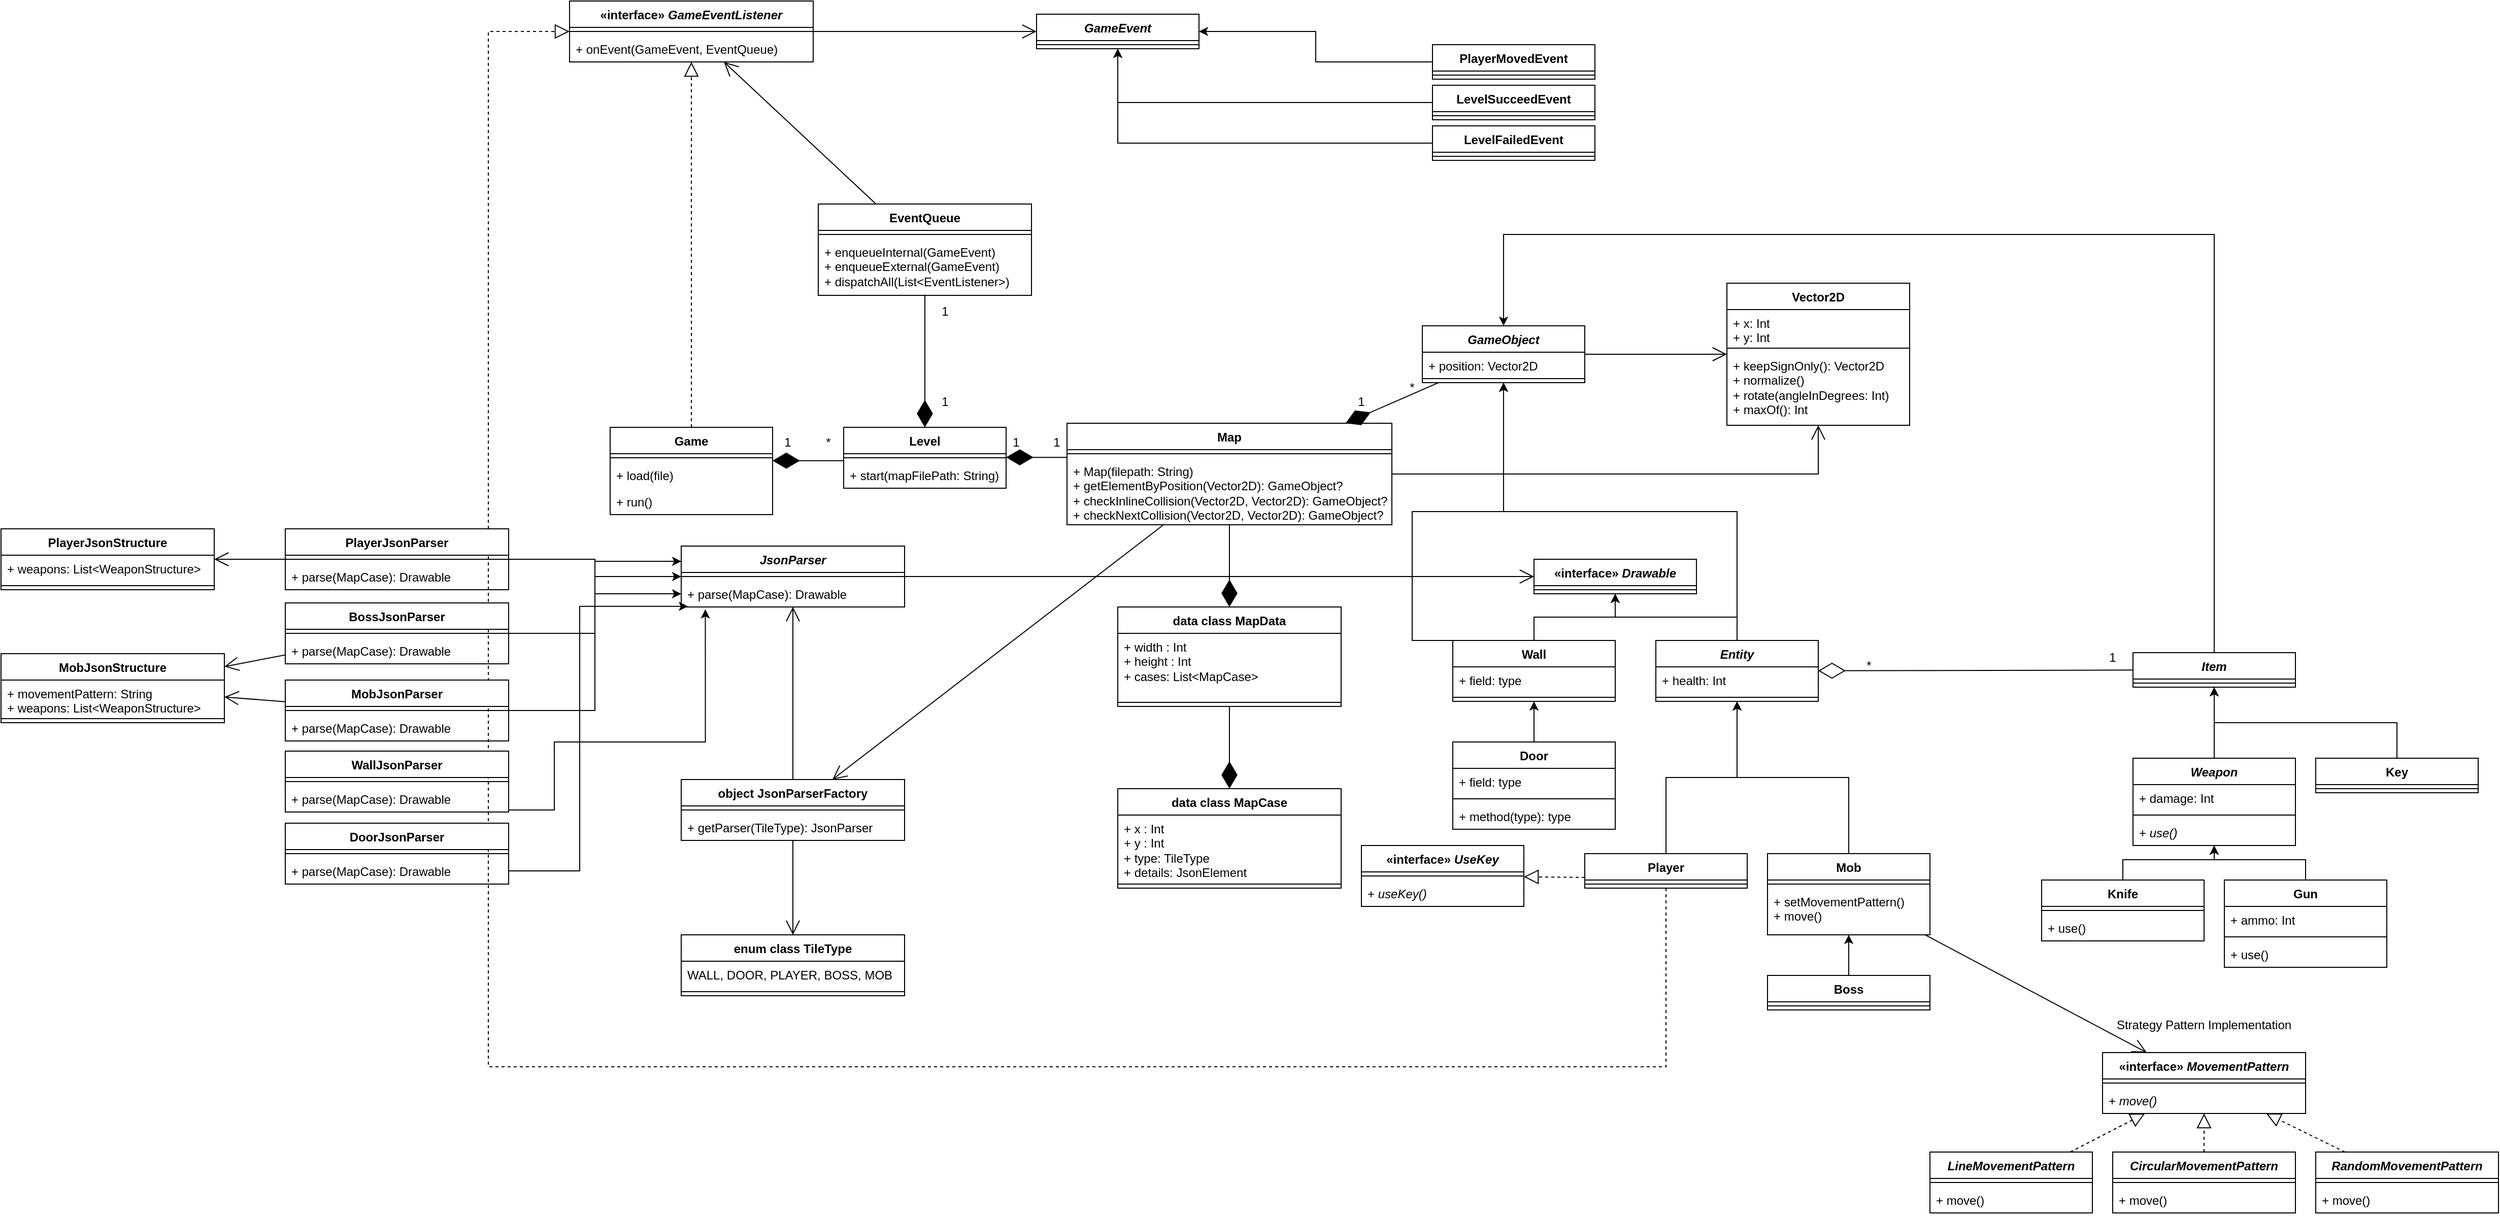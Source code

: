 <mxfile version="26.2.12">
  <diagram name="Page-1" id="c4acf3e9-155e-7222-9cf6-157b1a14988f">
    <mxGraphModel dx="5147" dy="2998" grid="1" gridSize="10" guides="1" tooltips="1" connect="1" arrows="1" fold="1" page="1" pageScale="1" pageWidth="850" pageHeight="1100" background="none" math="0" shadow="0">
      <root>
        <mxCell id="0" />
        <mxCell id="1" parent="0" />
        <mxCell id="Daz2vjUh08cRPtOqQHQs-1" value="&lt;i&gt;GameObject&lt;/i&gt;" style="swimlane;fontStyle=1;align=center;verticalAlign=top;childLayout=stackLayout;horizontal=1;startSize=26;horizontalStack=0;resizeParent=1;resizeParentMax=0;resizeLast=0;collapsible=1;marginBottom=0;whiteSpace=wrap;html=1;" parent="1" vertex="1">
          <mxGeometry x="240" y="270" width="160" height="56" as="geometry" />
        </mxCell>
        <mxCell id="Daz2vjUh08cRPtOqQHQs-2" value="&lt;div&gt;+ position: Vector2D&lt;/div&gt;&lt;div&gt;&lt;br&gt;&lt;/div&gt;" style="text;strokeColor=none;fillColor=none;align=left;verticalAlign=top;spacingLeft=4;spacingRight=4;overflow=hidden;rotatable=0;points=[[0,0.5],[1,0.5]];portConstraint=eastwest;whiteSpace=wrap;html=1;" parent="Daz2vjUh08cRPtOqQHQs-1" vertex="1">
          <mxGeometry y="26" width="160" height="22" as="geometry" />
        </mxCell>
        <mxCell id="Daz2vjUh08cRPtOqQHQs-3" value="" style="line;strokeWidth=1;fillColor=none;align=left;verticalAlign=middle;spacingTop=-1;spacingLeft=3;spacingRight=3;rotatable=0;labelPosition=right;points=[];portConstraint=eastwest;strokeColor=inherit;" parent="Daz2vjUh08cRPtOqQHQs-1" vertex="1">
          <mxGeometry y="48" width="160" height="8" as="geometry" />
        </mxCell>
        <mxCell id="xhWFu7Aqsjrj9QN-R2tM-64" style="edgeStyle=orthogonalEdgeStyle;rounded=0;orthogonalLoop=1;jettySize=auto;html=1;exitX=0.5;exitY=0;exitDx=0;exitDy=0;" parent="1" source="Daz2vjUh08cRPtOqQHQs-5" target="xhWFu7Aqsjrj9QN-R2tM-60" edge="1">
          <mxGeometry relative="1" as="geometry" />
        </mxCell>
        <mxCell id="xhWFu7Aqsjrj9QN-R2tM-66" style="edgeStyle=orthogonalEdgeStyle;rounded=0;orthogonalLoop=1;jettySize=auto;html=1;exitX=0.5;exitY=0;exitDx=0;exitDy=0;" parent="1" source="Daz2vjUh08cRPtOqQHQs-5" target="Daz2vjUh08cRPtOqQHQs-1" edge="1">
          <mxGeometry relative="1" as="geometry" />
        </mxCell>
        <mxCell id="Daz2vjUh08cRPtOqQHQs-5" value="&lt;i&gt;Entity&lt;/i&gt;" style="swimlane;fontStyle=1;align=center;verticalAlign=top;childLayout=stackLayout;horizontal=1;startSize=26;horizontalStack=0;resizeParent=1;resizeParentMax=0;resizeLast=0;collapsible=1;marginBottom=0;whiteSpace=wrap;html=1;" parent="1" vertex="1">
          <mxGeometry x="470" y="580" width="160" height="60" as="geometry" />
        </mxCell>
        <mxCell id="Daz2vjUh08cRPtOqQHQs-6" value="+ health: Int" style="text;strokeColor=none;fillColor=none;align=left;verticalAlign=top;spacingLeft=4;spacingRight=4;overflow=hidden;rotatable=0;points=[[0,0.5],[1,0.5]];portConstraint=eastwest;whiteSpace=wrap;html=1;" parent="Daz2vjUh08cRPtOqQHQs-5" vertex="1">
          <mxGeometry y="26" width="160" height="26" as="geometry" />
        </mxCell>
        <mxCell id="Daz2vjUh08cRPtOqQHQs-7" value="" style="line;strokeWidth=1;fillColor=none;align=left;verticalAlign=middle;spacingTop=-1;spacingLeft=3;spacingRight=3;rotatable=0;labelPosition=right;points=[];portConstraint=eastwest;strokeColor=inherit;" parent="Daz2vjUh08cRPtOqQHQs-5" vertex="1">
          <mxGeometry y="52" width="160" height="8" as="geometry" />
        </mxCell>
        <mxCell id="xhWFu7Aqsjrj9QN-R2tM-63" style="edgeStyle=orthogonalEdgeStyle;rounded=0;orthogonalLoop=1;jettySize=auto;html=1;exitX=0.5;exitY=0;exitDx=0;exitDy=0;" parent="1" source="Daz2vjUh08cRPtOqQHQs-9" target="xhWFu7Aqsjrj9QN-R2tM-60" edge="1">
          <mxGeometry relative="1" as="geometry" />
        </mxCell>
        <mxCell id="xhWFu7Aqsjrj9QN-R2tM-65" style="edgeStyle=orthogonalEdgeStyle;rounded=0;orthogonalLoop=1;jettySize=auto;html=1;exitX=0.5;exitY=0;exitDx=0;exitDy=0;" parent="1" source="Daz2vjUh08cRPtOqQHQs-9" target="Daz2vjUh08cRPtOqQHQs-1" edge="1">
          <mxGeometry relative="1" as="geometry">
            <Array as="points">
              <mxPoint x="230" y="580" />
              <mxPoint x="230" y="453" />
              <mxPoint x="320" y="453" />
            </Array>
          </mxGeometry>
        </mxCell>
        <mxCell id="Daz2vjUh08cRPtOqQHQs-9" value="Wall" style="swimlane;fontStyle=1;align=center;verticalAlign=top;childLayout=stackLayout;horizontal=1;startSize=26;horizontalStack=0;resizeParent=1;resizeParentMax=0;resizeLast=0;collapsible=1;marginBottom=0;whiteSpace=wrap;html=1;" parent="1" vertex="1">
          <mxGeometry x="270" y="580" width="160" height="60" as="geometry" />
        </mxCell>
        <mxCell id="Daz2vjUh08cRPtOqQHQs-10" value="+ field: type" style="text;strokeColor=none;fillColor=none;align=left;verticalAlign=top;spacingLeft=4;spacingRight=4;overflow=hidden;rotatable=0;points=[[0,0.5],[1,0.5]];portConstraint=eastwest;whiteSpace=wrap;html=1;" parent="Daz2vjUh08cRPtOqQHQs-9" vertex="1">
          <mxGeometry y="26" width="160" height="26" as="geometry" />
        </mxCell>
        <mxCell id="Daz2vjUh08cRPtOqQHQs-11" value="" style="line;strokeWidth=1;fillColor=none;align=left;verticalAlign=middle;spacingTop=-1;spacingLeft=3;spacingRight=3;rotatable=0;labelPosition=right;points=[];portConstraint=eastwest;strokeColor=inherit;" parent="Daz2vjUh08cRPtOqQHQs-9" vertex="1">
          <mxGeometry y="52" width="160" height="8" as="geometry" />
        </mxCell>
        <mxCell id="Daz2vjUh08cRPtOqQHQs-13" value="Map" style="swimlane;fontStyle=1;align=center;verticalAlign=top;childLayout=stackLayout;horizontal=1;startSize=26;horizontalStack=0;resizeParent=1;resizeParentMax=0;resizeLast=0;collapsible=1;marginBottom=0;whiteSpace=wrap;html=1;" parent="1" vertex="1">
          <mxGeometry x="-110" y="366" width="320" height="100" as="geometry" />
        </mxCell>
        <mxCell id="Daz2vjUh08cRPtOqQHQs-15" value="" style="line;strokeWidth=1;fillColor=none;align=left;verticalAlign=middle;spacingTop=-1;spacingLeft=3;spacingRight=3;rotatable=0;labelPosition=right;points=[];portConstraint=eastwest;strokeColor=inherit;" parent="Daz2vjUh08cRPtOqQHQs-13" vertex="1">
          <mxGeometry y="26" width="320" height="8" as="geometry" />
        </mxCell>
        <mxCell id="TTXDIIh63gIF5DcuIcQw-12" value="&lt;div&gt;+ Map(filepath: String)&lt;/div&gt;&lt;div&gt;+ getElementByPosition(Vector2D): GameObject?&lt;/div&gt;&lt;div&gt;+ checkInlineCollision(Vector2D, Vector2D): GameObject?&lt;/div&gt;&lt;div&gt;+ checkNextCollision(Vector2D, Vector2D): GameObject?&lt;/div&gt;" style="text;strokeColor=none;fillColor=none;align=left;verticalAlign=top;spacingLeft=4;spacingRight=4;overflow=hidden;rotatable=0;points=[[0,0.5],[1,0.5]];portConstraint=eastwest;whiteSpace=wrap;html=1;" parent="Daz2vjUh08cRPtOqQHQs-13" vertex="1">
          <mxGeometry y="34" width="320" height="66" as="geometry" />
        </mxCell>
        <mxCell id="xhWFu7Aqsjrj9QN-R2tM-57" style="edgeStyle=orthogonalEdgeStyle;rounded=0;orthogonalLoop=1;jettySize=auto;html=1;exitX=0.5;exitY=0;exitDx=0;exitDy=0;" parent="1" source="Daz2vjUh08cRPtOqQHQs-23" target="Daz2vjUh08cRPtOqQHQs-1" edge="1">
          <mxGeometry relative="1" as="geometry">
            <Array as="points">
              <mxPoint x="1020" y="180" />
              <mxPoint x="320" y="180" />
            </Array>
          </mxGeometry>
        </mxCell>
        <mxCell id="Daz2vjUh08cRPtOqQHQs-23" value="&lt;i&gt;Item&lt;/i&gt;" style="swimlane;fontStyle=1;align=center;verticalAlign=top;childLayout=stackLayout;horizontal=1;startSize=26;horizontalStack=0;resizeParent=1;resizeParentMax=0;resizeLast=0;collapsible=1;marginBottom=0;whiteSpace=wrap;html=1;" parent="1" vertex="1">
          <mxGeometry x="940" y="592" width="160" height="34" as="geometry" />
        </mxCell>
        <mxCell id="Daz2vjUh08cRPtOqQHQs-25" value="" style="line;strokeWidth=1;fillColor=none;align=left;verticalAlign=middle;spacingTop=-1;spacingLeft=3;spacingRight=3;rotatable=0;labelPosition=right;points=[];portConstraint=eastwest;strokeColor=inherit;" parent="Daz2vjUh08cRPtOqQHQs-23" vertex="1">
          <mxGeometry y="26" width="160" height="8" as="geometry" />
        </mxCell>
        <mxCell id="Daz2vjUh08cRPtOqQHQs-40" style="edgeStyle=orthogonalEdgeStyle;rounded=0;orthogonalLoop=1;jettySize=auto;html=1;exitX=0.5;exitY=0;exitDx=0;exitDy=0;" parent="1" source="Daz2vjUh08cRPtOqQHQs-28" target="Daz2vjUh08cRPtOqQHQs-23" edge="1">
          <mxGeometry relative="1" as="geometry" />
        </mxCell>
        <mxCell id="Daz2vjUh08cRPtOqQHQs-28" value="&lt;i&gt;Weapon&lt;/i&gt;" style="swimlane;fontStyle=1;align=center;verticalAlign=top;childLayout=stackLayout;horizontal=1;startSize=26;horizontalStack=0;resizeParent=1;resizeParentMax=0;resizeLast=0;collapsible=1;marginBottom=0;whiteSpace=wrap;html=1;" parent="1" vertex="1">
          <mxGeometry x="940" y="696" width="160" height="86" as="geometry" />
        </mxCell>
        <mxCell id="Daz2vjUh08cRPtOqQHQs-98" value="+ damage: Int" style="text;strokeColor=none;fillColor=none;align=left;verticalAlign=top;spacingLeft=4;spacingRight=4;overflow=hidden;rotatable=0;points=[[0,0.5],[1,0.5]];portConstraint=eastwest;whiteSpace=wrap;html=1;" parent="Daz2vjUh08cRPtOqQHQs-28" vertex="1">
          <mxGeometry y="26" width="160" height="26" as="geometry" />
        </mxCell>
        <mxCell id="Daz2vjUh08cRPtOqQHQs-30" value="" style="line;strokeWidth=1;fillColor=none;align=left;verticalAlign=middle;spacingTop=-1;spacingLeft=3;spacingRight=3;rotatable=0;labelPosition=right;points=[];portConstraint=eastwest;strokeColor=inherit;" parent="Daz2vjUh08cRPtOqQHQs-28" vertex="1">
          <mxGeometry y="52" width="160" height="8" as="geometry" />
        </mxCell>
        <mxCell id="Daz2vjUh08cRPtOqQHQs-31" value="+ &lt;i&gt;use()&lt;/i&gt;" style="text;strokeColor=none;fillColor=none;align=left;verticalAlign=top;spacingLeft=4;spacingRight=4;overflow=hidden;rotatable=0;points=[[0,0.5],[1,0.5]];portConstraint=eastwest;whiteSpace=wrap;html=1;" parent="Daz2vjUh08cRPtOqQHQs-28" vertex="1">
          <mxGeometry y="60" width="160" height="26" as="geometry" />
        </mxCell>
        <mxCell id="Daz2vjUh08cRPtOqQHQs-41" style="edgeStyle=orthogonalEdgeStyle;rounded=0;orthogonalLoop=1;jettySize=auto;html=1;exitX=0.5;exitY=0;exitDx=0;exitDy=0;" parent="1" source="Daz2vjUh08cRPtOqQHQs-32" target="Daz2vjUh08cRPtOqQHQs-23" edge="1">
          <mxGeometry relative="1" as="geometry" />
        </mxCell>
        <mxCell id="Daz2vjUh08cRPtOqQHQs-32" value="Key" style="swimlane;fontStyle=1;align=center;verticalAlign=top;childLayout=stackLayout;horizontal=1;startSize=26;horizontalStack=0;resizeParent=1;resizeParentMax=0;resizeLast=0;collapsible=1;marginBottom=0;whiteSpace=wrap;html=1;" parent="1" vertex="1">
          <mxGeometry x="1120" y="696" width="160" height="34" as="geometry" />
        </mxCell>
        <mxCell id="Daz2vjUh08cRPtOqQHQs-34" value="" style="line;strokeWidth=1;fillColor=none;align=left;verticalAlign=middle;spacingTop=-1;spacingLeft=3;spacingRight=3;rotatable=0;labelPosition=right;points=[];portConstraint=eastwest;strokeColor=inherit;" parent="Daz2vjUh08cRPtOqQHQs-32" vertex="1">
          <mxGeometry y="26" width="160" height="8" as="geometry" />
        </mxCell>
        <mxCell id="Daz2vjUh08cRPtOqQHQs-58" style="edgeStyle=orthogonalEdgeStyle;rounded=0;orthogonalLoop=1;jettySize=auto;html=1;exitX=0.5;exitY=0;exitDx=0;exitDy=0;entryX=0.5;entryY=1;entryDx=0;entryDy=0;" parent="1" source="Daz2vjUh08cRPtOqQHQs-42" target="Daz2vjUh08cRPtOqQHQs-5" edge="1">
          <mxGeometry relative="1" as="geometry" />
        </mxCell>
        <mxCell id="Daz2vjUh08cRPtOqQHQs-42" value="&lt;div&gt;Player&lt;/div&gt;" style="swimlane;fontStyle=1;align=center;verticalAlign=top;childLayout=stackLayout;horizontal=1;startSize=26;horizontalStack=0;resizeParent=1;resizeParentMax=0;resizeLast=0;collapsible=1;marginBottom=0;whiteSpace=wrap;html=1;" parent="1" vertex="1">
          <mxGeometry x="400" y="790" width="160" height="34" as="geometry" />
        </mxCell>
        <mxCell id="Daz2vjUh08cRPtOqQHQs-45" value="" style="line;strokeWidth=1;fillColor=none;align=left;verticalAlign=middle;spacingTop=-1;spacingLeft=3;spacingRight=3;rotatable=0;labelPosition=right;points=[];portConstraint=eastwest;strokeColor=inherit;" parent="Daz2vjUh08cRPtOqQHQs-42" vertex="1">
          <mxGeometry y="26" width="160" height="8" as="geometry" />
        </mxCell>
        <mxCell id="xhWFu7Aqsjrj9QN-R2tM-40" style="edgeStyle=orthogonalEdgeStyle;rounded=0;orthogonalLoop=1;jettySize=auto;html=1;exitX=0.5;exitY=0;exitDx=0;exitDy=0;" parent="1" source="Daz2vjUh08cRPtOqQHQs-47" target="Daz2vjUh08cRPtOqQHQs-5" edge="1">
          <mxGeometry relative="1" as="geometry" />
        </mxCell>
        <mxCell id="Daz2vjUh08cRPtOqQHQs-47" value="Mob" style="swimlane;fontStyle=1;align=center;verticalAlign=top;childLayout=stackLayout;horizontal=1;startSize=26;horizontalStack=0;resizeParent=1;resizeParentMax=0;resizeLast=0;collapsible=1;marginBottom=0;whiteSpace=wrap;html=1;" parent="1" vertex="1">
          <mxGeometry x="580" y="790" width="160" height="80" as="geometry" />
        </mxCell>
        <mxCell id="Daz2vjUh08cRPtOqQHQs-50" value="" style="line;strokeWidth=1;fillColor=none;align=left;verticalAlign=middle;spacingTop=-1;spacingLeft=3;spacingRight=3;rotatable=0;labelPosition=right;points=[];portConstraint=eastwest;strokeColor=inherit;" parent="Daz2vjUh08cRPtOqQHQs-47" vertex="1">
          <mxGeometry y="26" width="160" height="8" as="geometry" />
        </mxCell>
        <mxCell id="Daz2vjUh08cRPtOqQHQs-140" value="&lt;div&gt;+ setMovementPattern()&lt;/div&gt;&lt;div&gt;+ move()&lt;/div&gt;" style="text;strokeColor=none;fillColor=none;align=left;verticalAlign=top;spacingLeft=4;spacingRight=4;overflow=hidden;rotatable=0;points=[[0,0.5],[1,0.5]];portConstraint=eastwest;whiteSpace=wrap;html=1;" parent="Daz2vjUh08cRPtOqQHQs-47" vertex="1">
          <mxGeometry y="34" width="160" height="46" as="geometry" />
        </mxCell>
        <mxCell id="Daz2vjUh08cRPtOqQHQs-61" value="" style="endArrow=block;dashed=1;endFill=0;endSize=12;html=1;rounded=0;exitX=-0.006;exitY=0.863;exitDx=0;exitDy=0;exitPerimeter=0;" parent="1" target="xhWFu7Aqsjrj9QN-R2tM-5" edge="1">
          <mxGeometry width="160" relative="1" as="geometry">
            <mxPoint x="400" y="813.438" as="sourcePoint" />
            <mxPoint x="350.96" y="815" as="targetPoint" />
          </mxGeometry>
        </mxCell>
        <mxCell id="m65TQO0ZR9ghSnlcolL9-54" style="edgeStyle=orthogonalEdgeStyle;rounded=0;orthogonalLoop=1;jettySize=auto;html=1;exitX=0.5;exitY=0;exitDx=0;exitDy=0;" edge="1" parent="1" source="Daz2vjUh08cRPtOqQHQs-64" target="Daz2vjUh08cRPtOqQHQs-9">
          <mxGeometry relative="1" as="geometry" />
        </mxCell>
        <mxCell id="Daz2vjUh08cRPtOqQHQs-64" value="Door" style="swimlane;fontStyle=1;align=center;verticalAlign=top;childLayout=stackLayout;horizontal=1;startSize=26;horizontalStack=0;resizeParent=1;resizeParentMax=0;resizeLast=0;collapsible=1;marginBottom=0;whiteSpace=wrap;html=1;" parent="1" vertex="1">
          <mxGeometry x="270" y="680" width="160" height="86" as="geometry" />
        </mxCell>
        <mxCell id="Daz2vjUh08cRPtOqQHQs-65" value="+ field: type" style="text;strokeColor=none;fillColor=none;align=left;verticalAlign=top;spacingLeft=4;spacingRight=4;overflow=hidden;rotatable=0;points=[[0,0.5],[1,0.5]];portConstraint=eastwest;whiteSpace=wrap;html=1;" parent="Daz2vjUh08cRPtOqQHQs-64" vertex="1">
          <mxGeometry y="26" width="160" height="26" as="geometry" />
        </mxCell>
        <mxCell id="Daz2vjUh08cRPtOqQHQs-66" value="" style="line;strokeWidth=1;fillColor=none;align=left;verticalAlign=middle;spacingTop=-1;spacingLeft=3;spacingRight=3;rotatable=0;labelPosition=right;points=[];portConstraint=eastwest;strokeColor=inherit;" parent="Daz2vjUh08cRPtOqQHQs-64" vertex="1">
          <mxGeometry y="52" width="160" height="8" as="geometry" />
        </mxCell>
        <mxCell id="Daz2vjUh08cRPtOqQHQs-67" value="+ method(type): type" style="text;strokeColor=none;fillColor=none;align=left;verticalAlign=top;spacingLeft=4;spacingRight=4;overflow=hidden;rotatable=0;points=[[0,0.5],[1,0.5]];portConstraint=eastwest;whiteSpace=wrap;html=1;" parent="Daz2vjUh08cRPtOqQHQs-64" vertex="1">
          <mxGeometry y="60" width="160" height="26" as="geometry" />
        </mxCell>
        <mxCell id="Daz2vjUh08cRPtOqQHQs-111" style="edgeStyle=orthogonalEdgeStyle;rounded=0;orthogonalLoop=1;jettySize=auto;html=1;exitX=0.5;exitY=0;exitDx=0;exitDy=0;" parent="1" source="Daz2vjUh08cRPtOqQHQs-82" target="Daz2vjUh08cRPtOqQHQs-47" edge="1">
          <mxGeometry relative="1" as="geometry" />
        </mxCell>
        <mxCell id="Daz2vjUh08cRPtOqQHQs-82" value="Boss" style="swimlane;fontStyle=1;align=center;verticalAlign=top;childLayout=stackLayout;horizontal=1;startSize=26;horizontalStack=0;resizeParent=1;resizeParentMax=0;resizeLast=0;collapsible=1;marginBottom=0;whiteSpace=wrap;html=1;" parent="1" vertex="1">
          <mxGeometry x="580" y="910" width="160" height="34" as="geometry" />
        </mxCell>
        <mxCell id="Daz2vjUh08cRPtOqQHQs-84" value="" style="line;strokeWidth=1;fillColor=none;align=left;verticalAlign=middle;spacingTop=-1;spacingLeft=3;spacingRight=3;rotatable=0;labelPosition=right;points=[];portConstraint=eastwest;strokeColor=inherit;" parent="Daz2vjUh08cRPtOqQHQs-82" vertex="1">
          <mxGeometry y="26" width="160" height="8" as="geometry" />
        </mxCell>
        <mxCell id="Daz2vjUh08cRPtOqQHQs-109" style="edgeStyle=orthogonalEdgeStyle;rounded=0;orthogonalLoop=1;jettySize=auto;html=1;exitX=0.5;exitY=0;exitDx=0;exitDy=0;" parent="1" source="Daz2vjUh08cRPtOqQHQs-99" target="Daz2vjUh08cRPtOqQHQs-28" edge="1">
          <mxGeometry relative="1" as="geometry" />
        </mxCell>
        <mxCell id="Daz2vjUh08cRPtOqQHQs-99" value="Knife" style="swimlane;fontStyle=1;align=center;verticalAlign=top;childLayout=stackLayout;horizontal=1;startSize=26;horizontalStack=0;resizeParent=1;resizeParentMax=0;resizeLast=0;collapsible=1;marginBottom=0;whiteSpace=wrap;html=1;" parent="1" vertex="1">
          <mxGeometry x="850" y="816" width="160" height="60" as="geometry" />
        </mxCell>
        <mxCell id="Daz2vjUh08cRPtOqQHQs-102" value="" style="line;strokeWidth=1;fillColor=none;align=left;verticalAlign=middle;spacingTop=-1;spacingLeft=3;spacingRight=3;rotatable=0;labelPosition=right;points=[];portConstraint=eastwest;strokeColor=inherit;" parent="Daz2vjUh08cRPtOqQHQs-99" vertex="1">
          <mxGeometry y="26" width="160" height="8" as="geometry" />
        </mxCell>
        <mxCell id="xhWFu7Aqsjrj9QN-R2tM-9" value="+ use()" style="text;strokeColor=none;fillColor=none;align=left;verticalAlign=top;spacingLeft=4;spacingRight=4;overflow=hidden;rotatable=0;points=[[0,0.5],[1,0.5]];portConstraint=eastwest;whiteSpace=wrap;html=1;" parent="Daz2vjUh08cRPtOqQHQs-99" vertex="1">
          <mxGeometry y="34" width="160" height="26" as="geometry" />
        </mxCell>
        <mxCell id="Daz2vjUh08cRPtOqQHQs-110" style="edgeStyle=orthogonalEdgeStyle;rounded=0;orthogonalLoop=1;jettySize=auto;html=1;exitX=0.5;exitY=0;exitDx=0;exitDy=0;" parent="1" source="Daz2vjUh08cRPtOqQHQs-104" target="Daz2vjUh08cRPtOqQHQs-28" edge="1">
          <mxGeometry relative="1" as="geometry" />
        </mxCell>
        <mxCell id="Daz2vjUh08cRPtOqQHQs-104" value="Gun" style="swimlane;fontStyle=1;align=center;verticalAlign=top;childLayout=stackLayout;horizontal=1;startSize=26;horizontalStack=0;resizeParent=1;resizeParentMax=0;resizeLast=0;collapsible=1;marginBottom=0;whiteSpace=wrap;html=1;" parent="1" vertex="1">
          <mxGeometry x="1030" y="816" width="160" height="86" as="geometry" />
        </mxCell>
        <mxCell id="Daz2vjUh08cRPtOqQHQs-105" value="+ ammo: Int" style="text;strokeColor=none;fillColor=none;align=left;verticalAlign=top;spacingLeft=4;spacingRight=4;overflow=hidden;rotatable=0;points=[[0,0.5],[1,0.5]];portConstraint=eastwest;whiteSpace=wrap;html=1;" parent="Daz2vjUh08cRPtOqQHQs-104" vertex="1">
          <mxGeometry y="26" width="160" height="26" as="geometry" />
        </mxCell>
        <mxCell id="Daz2vjUh08cRPtOqQHQs-107" value="" style="line;strokeWidth=1;fillColor=none;align=left;verticalAlign=middle;spacingTop=-1;spacingLeft=3;spacingRight=3;rotatable=0;labelPosition=right;points=[];portConstraint=eastwest;strokeColor=inherit;" parent="Daz2vjUh08cRPtOqQHQs-104" vertex="1">
          <mxGeometry y="52" width="160" height="8" as="geometry" />
        </mxCell>
        <mxCell id="xhWFu7Aqsjrj9QN-R2tM-11" value="+ use()" style="text;strokeColor=none;fillColor=none;align=left;verticalAlign=top;spacingLeft=4;spacingRight=4;overflow=hidden;rotatable=0;points=[[0,0.5],[1,0.5]];portConstraint=eastwest;whiteSpace=wrap;html=1;" parent="Daz2vjUh08cRPtOqQHQs-104" vertex="1">
          <mxGeometry y="60" width="160" height="26" as="geometry" />
        </mxCell>
        <mxCell id="Daz2vjUh08cRPtOqQHQs-112" value="Game" style="swimlane;fontStyle=1;align=center;verticalAlign=top;childLayout=stackLayout;horizontal=1;startSize=26;horizontalStack=0;resizeParent=1;resizeParentMax=0;resizeLast=0;collapsible=1;marginBottom=0;whiteSpace=wrap;html=1;" parent="1" vertex="1">
          <mxGeometry x="-560" y="370" width="160" height="86" as="geometry" />
        </mxCell>
        <mxCell id="Daz2vjUh08cRPtOqQHQs-115" value="" style="line;strokeWidth=1;fillColor=none;align=left;verticalAlign=middle;spacingTop=-1;spacingLeft=3;spacingRight=3;rotatable=0;labelPosition=right;points=[];portConstraint=eastwest;strokeColor=inherit;" parent="Daz2vjUh08cRPtOqQHQs-112" vertex="1">
          <mxGeometry y="26" width="160" height="8" as="geometry" />
        </mxCell>
        <mxCell id="Daz2vjUh08cRPtOqQHQs-122" value="+ load(file)" style="text;strokeColor=none;fillColor=none;align=left;verticalAlign=top;spacingLeft=4;spacingRight=4;overflow=hidden;rotatable=0;points=[[0,0.5],[1,0.5]];portConstraint=eastwest;whiteSpace=wrap;html=1;" parent="Daz2vjUh08cRPtOqQHQs-112" vertex="1">
          <mxGeometry y="34" width="160" height="26" as="geometry" />
        </mxCell>
        <mxCell id="Daz2vjUh08cRPtOqQHQs-116" value="+ run()" style="text;strokeColor=none;fillColor=none;align=left;verticalAlign=top;spacingLeft=4;spacingRight=4;overflow=hidden;rotatable=0;points=[[0,0.5],[1,0.5]];portConstraint=eastwest;whiteSpace=wrap;html=1;" parent="Daz2vjUh08cRPtOqQHQs-112" vertex="1">
          <mxGeometry y="60" width="160" height="26" as="geometry" />
        </mxCell>
        <mxCell id="Daz2vjUh08cRPtOqQHQs-117" value="&lt;div&gt;Level&lt;/div&gt;" style="swimlane;fontStyle=1;align=center;verticalAlign=top;childLayout=stackLayout;horizontal=1;startSize=26;horizontalStack=0;resizeParent=1;resizeParentMax=0;resizeLast=0;collapsible=1;marginBottom=0;whiteSpace=wrap;html=1;" parent="1" vertex="1">
          <mxGeometry x="-330" y="370" width="160" height="60" as="geometry" />
        </mxCell>
        <mxCell id="Daz2vjUh08cRPtOqQHQs-120" value="" style="line;strokeWidth=1;fillColor=none;align=left;verticalAlign=middle;spacingTop=-1;spacingLeft=3;spacingRight=3;rotatable=0;labelPosition=right;points=[];portConstraint=eastwest;strokeColor=inherit;" parent="Daz2vjUh08cRPtOqQHQs-117" vertex="1">
          <mxGeometry y="26" width="160" height="8" as="geometry" />
        </mxCell>
        <mxCell id="xhWFu7Aqsjrj9QN-R2tM-70" value="+ start(mapFilePath: String)" style="text;strokeColor=none;fillColor=none;align=left;verticalAlign=top;spacingLeft=4;spacingRight=4;overflow=hidden;rotatable=0;points=[[0,0.5],[1,0.5]];portConstraint=eastwest;whiteSpace=wrap;html=1;" parent="Daz2vjUh08cRPtOqQHQs-117" vertex="1">
          <mxGeometry y="34" width="160" height="26" as="geometry" />
        </mxCell>
        <mxCell id="xhWFu7Aqsjrj9QN-R2tM-5" value="«interface»&lt;i&gt; UseKey&lt;/i&gt;" style="swimlane;fontStyle=1;align=center;verticalAlign=top;childLayout=stackLayout;horizontal=1;startSize=26;horizontalStack=0;resizeParent=1;resizeParentMax=0;resizeLast=0;collapsible=1;marginBottom=0;whiteSpace=wrap;html=1;" parent="1" vertex="1">
          <mxGeometry x="180" y="782" width="160" height="60" as="geometry" />
        </mxCell>
        <mxCell id="xhWFu7Aqsjrj9QN-R2tM-7" value="" style="line;strokeWidth=1;fillColor=none;align=left;verticalAlign=middle;spacingTop=-1;spacingLeft=3;spacingRight=3;rotatable=0;labelPosition=right;points=[];portConstraint=eastwest;strokeColor=inherit;" parent="xhWFu7Aqsjrj9QN-R2tM-5" vertex="1">
          <mxGeometry y="26" width="160" height="8" as="geometry" />
        </mxCell>
        <mxCell id="xhWFu7Aqsjrj9QN-R2tM-8" value="+ &lt;i&gt;useKey()&lt;/i&gt;" style="text;strokeColor=none;fillColor=none;align=left;verticalAlign=top;spacingLeft=4;spacingRight=4;overflow=hidden;rotatable=0;points=[[0,0.5],[1,0.5]];portConstraint=eastwest;whiteSpace=wrap;html=1;" parent="xhWFu7Aqsjrj9QN-R2tM-5" vertex="1">
          <mxGeometry y="34" width="160" height="26" as="geometry" />
        </mxCell>
        <mxCell id="xhWFu7Aqsjrj9QN-R2tM-26" value="1" style="text;html=1;align=center;verticalAlign=middle;whiteSpace=wrap;rounded=0;" parent="1" vertex="1">
          <mxGeometry x="-390" y="380" width="10" height="10" as="geometry" />
        </mxCell>
        <mxCell id="xhWFu7Aqsjrj9QN-R2tM-28" value="" style="endArrow=diamondThin;endFill=1;endSize=24;html=1;rounded=0;" parent="1" edge="1">
          <mxGeometry width="160" relative="1" as="geometry">
            <mxPoint x="-330.0" y="402.86" as="sourcePoint" />
            <mxPoint x="-400" y="402.86" as="targetPoint" />
          </mxGeometry>
        </mxCell>
        <mxCell id="xhWFu7Aqsjrj9QN-R2tM-29" value="" style="endArrow=diamondThin;endFill=1;endSize=24;html=1;rounded=0;" parent="1" edge="1">
          <mxGeometry width="160" relative="1" as="geometry">
            <mxPoint x="-110" y="399.6" as="sourcePoint" />
            <mxPoint x="-170" y="399.6" as="targetPoint" />
          </mxGeometry>
        </mxCell>
        <mxCell id="xhWFu7Aqsjrj9QN-R2tM-30" value="1" style="text;html=1;align=center;verticalAlign=middle;whiteSpace=wrap;rounded=0;" parent="1" vertex="1">
          <mxGeometry x="-170" y="380" width="20" height="10" as="geometry" />
        </mxCell>
        <mxCell id="xhWFu7Aqsjrj9QN-R2tM-31" value="1" style="text;html=1;align=center;verticalAlign=middle;whiteSpace=wrap;rounded=0;" parent="1" vertex="1">
          <mxGeometry x="-130" y="380" width="20" height="10" as="geometry" />
        </mxCell>
        <mxCell id="xhWFu7Aqsjrj9QN-R2tM-33" value="" style="endArrow=diamondThin;endFill=1;endSize=24;html=1;rounded=0;" parent="1" source="Daz2vjUh08cRPtOqQHQs-1" target="Daz2vjUh08cRPtOqQHQs-13" edge="1">
          <mxGeometry width="160" relative="1" as="geometry">
            <mxPoint x="160" y="402.8" as="sourcePoint" />
            <mxPoint x="320" y="402.8" as="targetPoint" />
          </mxGeometry>
        </mxCell>
        <mxCell id="xhWFu7Aqsjrj9QN-R2tM-34" value="1" style="text;html=1;align=center;verticalAlign=middle;whiteSpace=wrap;rounded=0;" parent="1" vertex="1">
          <mxGeometry x="170" y="340" width="20" height="10" as="geometry" />
        </mxCell>
        <mxCell id="xhWFu7Aqsjrj9QN-R2tM-35" value="*" style="text;html=1;align=center;verticalAlign=middle;whiteSpace=wrap;rounded=0;" parent="1" vertex="1">
          <mxGeometry x="220" y="326" width="20" height="10" as="geometry" />
        </mxCell>
        <mxCell id="xhWFu7Aqsjrj9QN-R2tM-36" value="*" style="text;html=1;align=center;verticalAlign=middle;whiteSpace=wrap;rounded=0;" parent="1" vertex="1">
          <mxGeometry x="-350" y="380" width="10" height="10" as="geometry" />
        </mxCell>
        <mxCell id="xhWFu7Aqsjrj9QN-R2tM-56" value="" style="endArrow=diamondThin;endFill=0;endSize=24;html=1;rounded=0;" parent="1" source="Daz2vjUh08cRPtOqQHQs-23" target="Daz2vjUh08cRPtOqQHQs-5" edge="1">
          <mxGeometry width="160" relative="1" as="geometry">
            <mxPoint x="945" y="583.31" as="sourcePoint" />
            <mxPoint x="830" y="637.242" as="targetPoint" />
          </mxGeometry>
        </mxCell>
        <mxCell id="xhWFu7Aqsjrj9QN-R2tM-58" value="1" style="text;html=1;align=center;verticalAlign=middle;whiteSpace=wrap;rounded=0;" parent="1" vertex="1">
          <mxGeometry x="910" y="592" width="20" height="10" as="geometry" />
        </mxCell>
        <mxCell id="xhWFu7Aqsjrj9QN-R2tM-59" value="*" style="text;html=1;align=center;verticalAlign=middle;whiteSpace=wrap;rounded=0;" parent="1" vertex="1">
          <mxGeometry x="670" y="600" width="20" height="10" as="geometry" />
        </mxCell>
        <mxCell id="xhWFu7Aqsjrj9QN-R2tM-60" value="«interface»&lt;i&gt; Drawable&lt;/i&gt;" style="swimlane;fontStyle=1;align=center;verticalAlign=top;childLayout=stackLayout;horizontal=1;startSize=26;horizontalStack=0;resizeParent=1;resizeParentMax=0;resizeLast=0;collapsible=1;marginBottom=0;whiteSpace=wrap;html=1;" parent="1" vertex="1">
          <mxGeometry x="350" y="500" width="160" height="34" as="geometry" />
        </mxCell>
        <mxCell id="xhWFu7Aqsjrj9QN-R2tM-61" value="" style="line;strokeWidth=1;fillColor=none;align=left;verticalAlign=middle;spacingTop=-1;spacingLeft=3;spacingRight=3;rotatable=0;labelPosition=right;points=[];portConstraint=eastwest;strokeColor=inherit;" parent="xhWFu7Aqsjrj9QN-R2tM-60" vertex="1">
          <mxGeometry y="26" width="160" height="8" as="geometry" />
        </mxCell>
        <mxCell id="TTXDIIh63gIF5DcuIcQw-1" value="Vector2D" style="swimlane;fontStyle=1;align=center;verticalAlign=top;childLayout=stackLayout;horizontal=1;startSize=26;horizontalStack=0;resizeParent=1;resizeParentMax=0;resizeLast=0;collapsible=1;marginBottom=0;whiteSpace=wrap;html=1;" parent="1" vertex="1">
          <mxGeometry x="540" y="228" width="180" height="140" as="geometry" />
        </mxCell>
        <mxCell id="TTXDIIh63gIF5DcuIcQw-2" value="&lt;div&gt;+ x: Int&lt;/div&gt;&lt;div&gt;+ y: Int&lt;/div&gt;" style="text;strokeColor=none;fillColor=none;align=left;verticalAlign=top;spacingLeft=4;spacingRight=4;overflow=hidden;rotatable=0;points=[[0,0.5],[1,0.5]];portConstraint=eastwest;whiteSpace=wrap;html=1;" parent="TTXDIIh63gIF5DcuIcQw-1" vertex="1">
          <mxGeometry y="26" width="180" height="34" as="geometry" />
        </mxCell>
        <mxCell id="TTXDIIh63gIF5DcuIcQw-3" value="" style="line;strokeWidth=1;fillColor=none;align=left;verticalAlign=middle;spacingTop=-1;spacingLeft=3;spacingRight=3;rotatable=0;labelPosition=right;points=[];portConstraint=eastwest;strokeColor=inherit;" parent="TTXDIIh63gIF5DcuIcQw-1" vertex="1">
          <mxGeometry y="60" width="180" height="8" as="geometry" />
        </mxCell>
        <mxCell id="TTXDIIh63gIF5DcuIcQw-4" value="&lt;div&gt;+ keepSignOnly(): Vector2D&lt;/div&gt;&lt;div&gt;+ normalize()&lt;/div&gt;&lt;div&gt;+ rotate(angleInDegrees: Int)&lt;/div&gt;&lt;div&gt;+ maxOf(): Int&lt;/div&gt;" style="text;strokeColor=none;fillColor=none;align=left;verticalAlign=top;spacingLeft=4;spacingRight=4;overflow=hidden;rotatable=0;points=[[0,0.5],[1,0.5]];portConstraint=eastwest;whiteSpace=wrap;html=1;" parent="TTXDIIh63gIF5DcuIcQw-1" vertex="1">
          <mxGeometry y="68" width="180" height="72" as="geometry" />
        </mxCell>
        <mxCell id="TTXDIIh63gIF5DcuIcQw-6" value="" style="endArrow=open;endFill=1;endSize=12;html=1;rounded=0;" parent="1" source="Daz2vjUh08cRPtOqQHQs-1" target="TTXDIIh63gIF5DcuIcQw-1" edge="1">
          <mxGeometry width="160" relative="1" as="geometry">
            <mxPoint x="400" y="200" as="sourcePoint" />
            <mxPoint x="560" y="200" as="targetPoint" />
          </mxGeometry>
        </mxCell>
        <mxCell id="TTXDIIh63gIF5DcuIcQw-10" value="" style="endArrow=open;endFill=1;endSize=12;html=1;rounded=0;" parent="1" source="Daz2vjUh08cRPtOqQHQs-13" target="TTXDIIh63gIF5DcuIcQw-1" edge="1">
          <mxGeometry width="160" relative="1" as="geometry">
            <mxPoint x="55" y="227.142" as="sourcePoint" />
            <mxPoint x="516.08" y="200.0" as="targetPoint" />
            <Array as="points">
              <mxPoint x="440" y="416" />
              <mxPoint x="630" y="416" />
            </Array>
          </mxGeometry>
        </mxCell>
        <mxCell id="TTXDIIh63gIF5DcuIcQw-15" value="«interface»&lt;i&gt; MovementPattern&lt;/i&gt;" style="swimlane;fontStyle=1;align=center;verticalAlign=top;childLayout=stackLayout;horizontal=1;startSize=26;horizontalStack=0;resizeParent=1;resizeParentMax=0;resizeLast=0;collapsible=1;marginBottom=0;whiteSpace=wrap;html=1;" parent="1" vertex="1">
          <mxGeometry x="910" y="986" width="200" height="60" as="geometry" />
        </mxCell>
        <mxCell id="TTXDIIh63gIF5DcuIcQw-16" value="" style="line;strokeWidth=1;fillColor=none;align=left;verticalAlign=middle;spacingTop=-1;spacingLeft=3;spacingRight=3;rotatable=0;labelPosition=right;points=[];portConstraint=eastwest;strokeColor=inherit;" parent="TTXDIIh63gIF5DcuIcQw-15" vertex="1">
          <mxGeometry y="26" width="200" height="8" as="geometry" />
        </mxCell>
        <mxCell id="TTXDIIh63gIF5DcuIcQw-24" value="+ &lt;i&gt;move()&lt;/i&gt;" style="text;strokeColor=none;fillColor=none;align=left;verticalAlign=top;spacingLeft=4;spacingRight=4;overflow=hidden;rotatable=0;points=[[0,0.5],[1,0.5]];portConstraint=eastwest;whiteSpace=wrap;html=1;" parent="TTXDIIh63gIF5DcuIcQw-15" vertex="1">
          <mxGeometry y="34" width="200" height="26" as="geometry" />
        </mxCell>
        <mxCell id="TTXDIIh63gIF5DcuIcQw-17" value="&lt;i&gt;RandomMovementPattern&lt;/i&gt;" style="swimlane;fontStyle=1;align=center;verticalAlign=top;childLayout=stackLayout;horizontal=1;startSize=26;horizontalStack=0;resizeParent=1;resizeParentMax=0;resizeLast=0;collapsible=1;marginBottom=0;whiteSpace=wrap;html=1;" parent="1" vertex="1">
          <mxGeometry x="1120" y="1084" width="180" height="60" as="geometry" />
        </mxCell>
        <mxCell id="TTXDIIh63gIF5DcuIcQw-18" value="" style="line;strokeWidth=1;fillColor=none;align=left;verticalAlign=middle;spacingTop=-1;spacingLeft=3;spacingRight=3;rotatable=0;labelPosition=right;points=[];portConstraint=eastwest;strokeColor=inherit;" parent="TTXDIIh63gIF5DcuIcQw-17" vertex="1">
          <mxGeometry y="26" width="180" height="8" as="geometry" />
        </mxCell>
        <mxCell id="TTXDIIh63gIF5DcuIcQw-25" value="+ move()" style="text;strokeColor=none;fillColor=none;align=left;verticalAlign=top;spacingLeft=4;spacingRight=4;overflow=hidden;rotatable=0;points=[[0,0.5],[1,0.5]];portConstraint=eastwest;whiteSpace=wrap;html=1;" parent="TTXDIIh63gIF5DcuIcQw-17" vertex="1">
          <mxGeometry y="34" width="180" height="26" as="geometry" />
        </mxCell>
        <mxCell id="TTXDIIh63gIF5DcuIcQw-19" value="&lt;i&gt;CircularMovementPattern&lt;/i&gt;" style="swimlane;fontStyle=1;align=center;verticalAlign=top;childLayout=stackLayout;horizontal=1;startSize=26;horizontalStack=0;resizeParent=1;resizeParentMax=0;resizeLast=0;collapsible=1;marginBottom=0;whiteSpace=wrap;html=1;" parent="1" vertex="1">
          <mxGeometry x="920" y="1084" width="180" height="60" as="geometry" />
        </mxCell>
        <mxCell id="TTXDIIh63gIF5DcuIcQw-20" value="" style="line;strokeWidth=1;fillColor=none;align=left;verticalAlign=middle;spacingTop=-1;spacingLeft=3;spacingRight=3;rotatable=0;labelPosition=right;points=[];portConstraint=eastwest;strokeColor=inherit;" parent="TTXDIIh63gIF5DcuIcQw-19" vertex="1">
          <mxGeometry y="26" width="180" height="8" as="geometry" />
        </mxCell>
        <mxCell id="TTXDIIh63gIF5DcuIcQw-26" value="+ move()" style="text;strokeColor=none;fillColor=none;align=left;verticalAlign=top;spacingLeft=4;spacingRight=4;overflow=hidden;rotatable=0;points=[[0,0.5],[1,0.5]];portConstraint=eastwest;whiteSpace=wrap;html=1;" parent="TTXDIIh63gIF5DcuIcQw-19" vertex="1">
          <mxGeometry y="34" width="180" height="26" as="geometry" />
        </mxCell>
        <mxCell id="TTXDIIh63gIF5DcuIcQw-21" value="&lt;i&gt;LineMovementPattern&lt;/i&gt;" style="swimlane;fontStyle=1;align=center;verticalAlign=top;childLayout=stackLayout;horizontal=1;startSize=26;horizontalStack=0;resizeParent=1;resizeParentMax=0;resizeLast=0;collapsible=1;marginBottom=0;whiteSpace=wrap;html=1;" parent="1" vertex="1">
          <mxGeometry x="740" y="1084" width="160" height="60" as="geometry" />
        </mxCell>
        <mxCell id="TTXDIIh63gIF5DcuIcQw-22" value="" style="line;strokeWidth=1;fillColor=none;align=left;verticalAlign=middle;spacingTop=-1;spacingLeft=3;spacingRight=3;rotatable=0;labelPosition=right;points=[];portConstraint=eastwest;strokeColor=inherit;" parent="TTXDIIh63gIF5DcuIcQw-21" vertex="1">
          <mxGeometry y="26" width="160" height="8" as="geometry" />
        </mxCell>
        <mxCell id="TTXDIIh63gIF5DcuIcQw-27" value="+ move()" style="text;strokeColor=none;fillColor=none;align=left;verticalAlign=top;spacingLeft=4;spacingRight=4;overflow=hidden;rotatable=0;points=[[0,0.5],[1,0.5]];portConstraint=eastwest;whiteSpace=wrap;html=1;" parent="TTXDIIh63gIF5DcuIcQw-21" vertex="1">
          <mxGeometry y="34" width="160" height="26" as="geometry" />
        </mxCell>
        <mxCell id="TTXDIIh63gIF5DcuIcQw-31" value="" style="endArrow=block;dashed=1;endFill=0;endSize=12;html=1;rounded=0;" parent="1" source="TTXDIIh63gIF5DcuIcQw-21" target="TTXDIIh63gIF5DcuIcQw-15" edge="1">
          <mxGeometry width="160" relative="1" as="geometry">
            <mxPoint x="650" y="876" as="sourcePoint" />
            <mxPoint x="810" y="876" as="targetPoint" />
          </mxGeometry>
        </mxCell>
        <mxCell id="TTXDIIh63gIF5DcuIcQw-32" value="" style="endArrow=block;dashed=1;endFill=0;endSize=12;html=1;rounded=0;" parent="1" source="TTXDIIh63gIF5DcuIcQw-19" target="TTXDIIh63gIF5DcuIcQw-15" edge="1">
          <mxGeometry width="160" relative="1" as="geometry">
            <mxPoint x="650" y="876" as="sourcePoint" />
            <mxPoint x="810" y="876" as="targetPoint" />
          </mxGeometry>
        </mxCell>
        <mxCell id="TTXDIIh63gIF5DcuIcQw-34" value="" style="endArrow=block;dashed=1;endFill=0;endSize=12;html=1;rounded=0;" parent="1" source="TTXDIIh63gIF5DcuIcQw-17" target="TTXDIIh63gIF5DcuIcQw-15" edge="1">
          <mxGeometry width="160" relative="1" as="geometry">
            <mxPoint x="650" y="876" as="sourcePoint" />
            <mxPoint x="810" y="876" as="targetPoint" />
          </mxGeometry>
        </mxCell>
        <mxCell id="TTXDIIh63gIF5DcuIcQw-36" value="" style="endArrow=open;endFill=1;endSize=12;html=1;rounded=0;" parent="1" source="Daz2vjUh08cRPtOqQHQs-47" target="TTXDIIh63gIF5DcuIcQw-15" edge="1">
          <mxGeometry width="160" relative="1" as="geometry">
            <mxPoint x="780" y="800" as="sourcePoint" />
            <mxPoint x="830" y="690" as="targetPoint" />
          </mxGeometry>
        </mxCell>
        <mxCell id="TTXDIIh63gIF5DcuIcQw-38" value="Strategy Pattern Implementation" style="text;html=1;align=center;verticalAlign=middle;whiteSpace=wrap;rounded=0;" parent="1" vertex="1">
          <mxGeometry x="910" y="944" width="200" height="30" as="geometry" />
        </mxCell>
        <mxCell id="m65TQO0ZR9ghSnlcolL9-2" value="«interface»&lt;i&gt; GameEventListener&lt;/i&gt;" style="swimlane;fontStyle=1;align=center;verticalAlign=top;childLayout=stackLayout;horizontal=1;startSize=26;horizontalStack=0;resizeParent=1;resizeParentMax=0;resizeLast=0;collapsible=1;marginBottom=0;whiteSpace=wrap;html=1;" vertex="1" parent="1">
          <mxGeometry x="-600" y="-50" width="240" height="60" as="geometry" />
        </mxCell>
        <mxCell id="m65TQO0ZR9ghSnlcolL9-3" value="&#xa;" style="line;strokeWidth=1;fillColor=none;align=left;verticalAlign=middle;spacingTop=-1;spacingLeft=3;spacingRight=3;rotatable=0;labelPosition=right;points=[];portConstraint=eastwest;strokeColor=inherit;" vertex="1" parent="m65TQO0ZR9ghSnlcolL9-2">
          <mxGeometry y="26" width="240" height="8" as="geometry" />
        </mxCell>
        <mxCell id="m65TQO0ZR9ghSnlcolL9-4" value="&lt;div&gt;+ onEvent(GameEvent, EventQueue)&lt;/div&gt;&lt;div&gt;&lt;br&gt;&lt;/div&gt;" style="text;strokeColor=none;fillColor=none;align=left;verticalAlign=top;spacingLeft=4;spacingRight=4;overflow=hidden;rotatable=0;points=[[0,0.5],[1,0.5]];portConstraint=eastwest;whiteSpace=wrap;html=1;" vertex="1" parent="m65TQO0ZR9ghSnlcolL9-2">
          <mxGeometry y="34" width="240" height="26" as="geometry" />
        </mxCell>
        <mxCell id="m65TQO0ZR9ghSnlcolL9-5" value="EventQueue" style="swimlane;fontStyle=1;align=center;verticalAlign=top;childLayout=stackLayout;horizontal=1;startSize=26;horizontalStack=0;resizeParent=1;resizeParentMax=0;resizeLast=0;collapsible=1;marginBottom=0;whiteSpace=wrap;html=1;" vertex="1" parent="1">
          <mxGeometry x="-355" y="150" width="210" height="90" as="geometry" />
        </mxCell>
        <mxCell id="m65TQO0ZR9ghSnlcolL9-7" value="" style="line;strokeWidth=1;fillColor=none;align=left;verticalAlign=middle;spacingTop=-1;spacingLeft=3;spacingRight=3;rotatable=0;labelPosition=right;points=[];portConstraint=eastwest;strokeColor=inherit;" vertex="1" parent="m65TQO0ZR9ghSnlcolL9-5">
          <mxGeometry y="26" width="210" height="8" as="geometry" />
        </mxCell>
        <mxCell id="m65TQO0ZR9ghSnlcolL9-12" value="&lt;div&gt;+ enqueueInternal(GameEvent)&lt;/div&gt;&lt;div&gt;+ enqueueExternal(GameEvent)&lt;/div&gt;&lt;div&gt;+ dispatchAll(List&amp;lt;EventListener&amp;gt;)&lt;/div&gt;" style="text;strokeColor=none;fillColor=none;align=left;verticalAlign=top;spacingLeft=4;spacingRight=4;overflow=hidden;rotatable=0;points=[[0,0.5],[1,0.5]];portConstraint=eastwest;whiteSpace=wrap;html=1;" vertex="1" parent="m65TQO0ZR9ghSnlcolL9-5">
          <mxGeometry y="34" width="210" height="56" as="geometry" />
        </mxCell>
        <mxCell id="m65TQO0ZR9ghSnlcolL9-8" value="&lt;i&gt;GameEvent&lt;/i&gt;" style="swimlane;fontStyle=1;align=center;verticalAlign=top;childLayout=stackLayout;horizontal=1;startSize=26;horizontalStack=0;resizeParent=1;resizeParentMax=0;resizeLast=0;collapsible=1;marginBottom=0;whiteSpace=wrap;html=1;" vertex="1" parent="1">
          <mxGeometry x="-140" y="-37" width="160" height="34" as="geometry" />
        </mxCell>
        <mxCell id="m65TQO0ZR9ghSnlcolL9-10" value="" style="line;strokeWidth=1;fillColor=none;align=left;verticalAlign=middle;spacingTop=-1;spacingLeft=3;spacingRight=3;rotatable=0;labelPosition=right;points=[];portConstraint=eastwest;strokeColor=inherit;" vertex="1" parent="m65TQO0ZR9ghSnlcolL9-8">
          <mxGeometry y="26" width="160" height="8" as="geometry" />
        </mxCell>
        <mxCell id="m65TQO0ZR9ghSnlcolL9-11" value="" style="endArrow=open;endFill=1;endSize=12;html=1;rounded=0;" edge="1" parent="1" source="m65TQO0ZR9ghSnlcolL9-2" target="m65TQO0ZR9ghSnlcolL9-8">
          <mxGeometry width="160" relative="1" as="geometry">
            <mxPoint x="210" y="120" as="sourcePoint" />
            <mxPoint x="370" y="120" as="targetPoint" />
          </mxGeometry>
        </mxCell>
        <mxCell id="m65TQO0ZR9ghSnlcolL9-18" value="" style="endArrow=block;dashed=1;endFill=0;endSize=12;html=1;rounded=0;" edge="1" parent="1" source="Daz2vjUh08cRPtOqQHQs-112" target="m65TQO0ZR9ghSnlcolL9-2">
          <mxGeometry width="160" relative="1" as="geometry">
            <mxPoint x="-440" y="220" as="sourcePoint" />
            <mxPoint x="-280" y="220" as="targetPoint" />
          </mxGeometry>
        </mxCell>
        <mxCell id="m65TQO0ZR9ghSnlcolL9-19" value="" style="endArrow=block;dashed=1;endFill=0;endSize=12;html=1;rounded=0;" edge="1" parent="1" source="Daz2vjUh08cRPtOqQHQs-42" target="m65TQO0ZR9ghSnlcolL9-2">
          <mxGeometry width="160" relative="1" as="geometry">
            <mxPoint x="240" y="944" as="sourcePoint" />
            <mxPoint x="400" y="944" as="targetPoint" />
            <Array as="points">
              <mxPoint x="480" y="1000" />
              <mxPoint x="-600" y="1000" />
              <mxPoint x="-680" y="1000" />
              <mxPoint x="-680" y="480" />
              <mxPoint x="-680" y="160" />
              <mxPoint x="-680" y="-20" />
            </Array>
          </mxGeometry>
        </mxCell>
        <mxCell id="m65TQO0ZR9ghSnlcolL9-29" style="edgeStyle=orthogonalEdgeStyle;rounded=0;orthogonalLoop=1;jettySize=auto;html=1;exitX=0;exitY=0.5;exitDx=0;exitDy=0;" edge="1" parent="1" source="m65TQO0ZR9ghSnlcolL9-20" target="m65TQO0ZR9ghSnlcolL9-8">
          <mxGeometry relative="1" as="geometry" />
        </mxCell>
        <mxCell id="m65TQO0ZR9ghSnlcolL9-20" value="PlayerMovedEvent" style="swimlane;fontStyle=1;align=center;verticalAlign=top;childLayout=stackLayout;horizontal=1;startSize=26;horizontalStack=0;resizeParent=1;resizeParentMax=0;resizeLast=0;collapsible=1;marginBottom=0;whiteSpace=wrap;html=1;" vertex="1" parent="1">
          <mxGeometry x="250" y="-7" width="160" height="34" as="geometry" />
        </mxCell>
        <mxCell id="m65TQO0ZR9ghSnlcolL9-21" value="" style="line;strokeWidth=1;fillColor=none;align=left;verticalAlign=middle;spacingTop=-1;spacingLeft=3;spacingRight=3;rotatable=0;labelPosition=right;points=[];portConstraint=eastwest;strokeColor=inherit;" vertex="1" parent="m65TQO0ZR9ghSnlcolL9-20">
          <mxGeometry y="26" width="160" height="8" as="geometry" />
        </mxCell>
        <mxCell id="m65TQO0ZR9ghSnlcolL9-27" style="edgeStyle=orthogonalEdgeStyle;rounded=0;orthogonalLoop=1;jettySize=auto;html=1;exitX=0;exitY=0.5;exitDx=0;exitDy=0;" edge="1" parent="1" source="m65TQO0ZR9ghSnlcolL9-23" target="m65TQO0ZR9ghSnlcolL9-8">
          <mxGeometry relative="1" as="geometry" />
        </mxCell>
        <mxCell id="m65TQO0ZR9ghSnlcolL9-23" value="&lt;div&gt;LevelSucceedEvent&lt;/div&gt;" style="swimlane;fontStyle=1;align=center;verticalAlign=top;childLayout=stackLayout;horizontal=1;startSize=26;horizontalStack=0;resizeParent=1;resizeParentMax=0;resizeLast=0;collapsible=1;marginBottom=0;whiteSpace=wrap;html=1;" vertex="1" parent="1">
          <mxGeometry x="250" y="33" width="160" height="34" as="geometry" />
        </mxCell>
        <mxCell id="m65TQO0ZR9ghSnlcolL9-24" value="" style="line;strokeWidth=1;fillColor=none;align=left;verticalAlign=middle;spacingTop=-1;spacingLeft=3;spacingRight=3;rotatable=0;labelPosition=right;points=[];portConstraint=eastwest;strokeColor=inherit;" vertex="1" parent="m65TQO0ZR9ghSnlcolL9-23">
          <mxGeometry y="26" width="160" height="8" as="geometry" />
        </mxCell>
        <mxCell id="m65TQO0ZR9ghSnlcolL9-28" style="edgeStyle=orthogonalEdgeStyle;rounded=0;orthogonalLoop=1;jettySize=auto;html=1;exitX=0;exitY=0.5;exitDx=0;exitDy=0;" edge="1" parent="1" source="m65TQO0ZR9ghSnlcolL9-25" target="m65TQO0ZR9ghSnlcolL9-8">
          <mxGeometry relative="1" as="geometry" />
        </mxCell>
        <mxCell id="m65TQO0ZR9ghSnlcolL9-25" value="&lt;div&gt;LevelFailedEvent&lt;/div&gt;" style="swimlane;fontStyle=1;align=center;verticalAlign=top;childLayout=stackLayout;horizontal=1;startSize=26;horizontalStack=0;resizeParent=1;resizeParentMax=0;resizeLast=0;collapsible=1;marginBottom=0;whiteSpace=wrap;html=1;" vertex="1" parent="1">
          <mxGeometry x="250" y="73" width="160" height="34" as="geometry" />
        </mxCell>
        <mxCell id="m65TQO0ZR9ghSnlcolL9-26" value="" style="line;strokeWidth=1;fillColor=none;align=left;verticalAlign=middle;spacingTop=-1;spacingLeft=3;spacingRight=3;rotatable=0;labelPosition=right;points=[];portConstraint=eastwest;strokeColor=inherit;" vertex="1" parent="m65TQO0ZR9ghSnlcolL9-25">
          <mxGeometry y="26" width="160" height="8" as="geometry" />
        </mxCell>
        <mxCell id="m65TQO0ZR9ghSnlcolL9-30" value="object JsonParserFactory" style="swimlane;fontStyle=1;align=center;verticalAlign=top;childLayout=stackLayout;horizontal=1;startSize=26;horizontalStack=0;resizeParent=1;resizeParentMax=0;resizeLast=0;collapsible=1;marginBottom=0;whiteSpace=wrap;html=1;" vertex="1" parent="1">
          <mxGeometry x="-490" y="717" width="220" height="60" as="geometry" />
        </mxCell>
        <mxCell id="m65TQO0ZR9ghSnlcolL9-32" value="" style="line;strokeWidth=1;fillColor=none;align=left;verticalAlign=middle;spacingTop=-1;spacingLeft=3;spacingRight=3;rotatable=0;labelPosition=right;points=[];portConstraint=eastwest;strokeColor=inherit;" vertex="1" parent="m65TQO0ZR9ghSnlcolL9-30">
          <mxGeometry y="26" width="220" height="8" as="geometry" />
        </mxCell>
        <mxCell id="m65TQO0ZR9ghSnlcolL9-33" value="+ getParser(TileType): JsonParser" style="text;strokeColor=none;fillColor=none;align=left;verticalAlign=top;spacingLeft=4;spacingRight=4;overflow=hidden;rotatable=0;points=[[0,0.5],[1,0.5]];portConstraint=eastwest;whiteSpace=wrap;html=1;" vertex="1" parent="m65TQO0ZR9ghSnlcolL9-30">
          <mxGeometry y="34" width="220" height="26" as="geometry" />
        </mxCell>
        <mxCell id="m65TQO0ZR9ghSnlcolL9-34" value="&lt;i&gt;JsonParser&lt;/i&gt;" style="swimlane;fontStyle=1;align=center;verticalAlign=top;childLayout=stackLayout;horizontal=1;startSize=26;horizontalStack=0;resizeParent=1;resizeParentMax=0;resizeLast=0;collapsible=1;marginBottom=0;whiteSpace=wrap;html=1;" vertex="1" parent="1">
          <mxGeometry x="-490" y="487" width="220" height="60" as="geometry" />
        </mxCell>
        <mxCell id="m65TQO0ZR9ghSnlcolL9-35" value="" style="line;strokeWidth=1;fillColor=none;align=left;verticalAlign=middle;spacingTop=-1;spacingLeft=3;spacingRight=3;rotatable=0;labelPosition=right;points=[];portConstraint=eastwest;strokeColor=inherit;" vertex="1" parent="m65TQO0ZR9ghSnlcolL9-34">
          <mxGeometry y="26" width="220" height="8" as="geometry" />
        </mxCell>
        <mxCell id="m65TQO0ZR9ghSnlcolL9-36" value="+ parse(MapCase): Drawable" style="text;strokeColor=none;fillColor=none;align=left;verticalAlign=top;spacingLeft=4;spacingRight=4;overflow=hidden;rotatable=0;points=[[0,0.5],[1,0.5]];portConstraint=eastwest;whiteSpace=wrap;html=1;" vertex="1" parent="m65TQO0ZR9ghSnlcolL9-34">
          <mxGeometry y="34" width="220" height="26" as="geometry" />
        </mxCell>
        <mxCell id="m65TQO0ZR9ghSnlcolL9-37" value="" style="endArrow=open;endFill=1;endSize=12;html=1;rounded=0;" edge="1" parent="1" source="m65TQO0ZR9ghSnlcolL9-34" target="xhWFu7Aqsjrj9QN-R2tM-60">
          <mxGeometry width="160" relative="1" as="geometry">
            <mxPoint x="-95" y="534" as="sourcePoint" />
            <mxPoint x="65" y="534" as="targetPoint" />
          </mxGeometry>
        </mxCell>
        <mxCell id="m65TQO0ZR9ghSnlcolL9-38" value="" style="endArrow=open;endFill=1;endSize=12;html=1;rounded=0;" edge="1" parent="1" source="m65TQO0ZR9ghSnlcolL9-30" target="m65TQO0ZR9ghSnlcolL9-34">
          <mxGeometry width="160" relative="1" as="geometry">
            <mxPoint x="-260" y="634" as="sourcePoint" />
            <mxPoint x="-100" y="634" as="targetPoint" />
          </mxGeometry>
        </mxCell>
        <mxCell id="m65TQO0ZR9ghSnlcolL9-39" value="enum class TileType" style="swimlane;fontStyle=1;align=center;verticalAlign=top;childLayout=stackLayout;horizontal=1;startSize=26;horizontalStack=0;resizeParent=1;resizeParentMax=0;resizeLast=0;collapsible=1;marginBottom=0;whiteSpace=wrap;html=1;" vertex="1" parent="1">
          <mxGeometry x="-490" y="870" width="220" height="60" as="geometry" />
        </mxCell>
        <mxCell id="m65TQO0ZR9ghSnlcolL9-41" value="WALL, DOOR, PLAYER, BOSS, MOB" style="text;strokeColor=none;fillColor=none;align=left;verticalAlign=top;spacingLeft=4;spacingRight=4;overflow=hidden;rotatable=0;points=[[0,0.5],[1,0.5]];portConstraint=eastwest;whiteSpace=wrap;html=1;" vertex="1" parent="m65TQO0ZR9ghSnlcolL9-39">
          <mxGeometry y="26" width="220" height="26" as="geometry" />
        </mxCell>
        <mxCell id="m65TQO0ZR9ghSnlcolL9-40" value="" style="line;strokeWidth=1;fillColor=none;align=left;verticalAlign=middle;spacingTop=-1;spacingLeft=3;spacingRight=3;rotatable=0;labelPosition=right;points=[];portConstraint=eastwest;strokeColor=inherit;" vertex="1" parent="m65TQO0ZR9ghSnlcolL9-39">
          <mxGeometry y="52" width="220" height="8" as="geometry" />
        </mxCell>
        <mxCell id="m65TQO0ZR9ghSnlcolL9-42" value="" style="endArrow=open;endFill=1;endSize=12;html=1;rounded=0;" edge="1" parent="1" source="m65TQO0ZR9ghSnlcolL9-30" target="m65TQO0ZR9ghSnlcolL9-39">
          <mxGeometry width="160" relative="1" as="geometry">
            <mxPoint x="-100" y="844.5" as="sourcePoint" />
            <mxPoint x="-36" y="701.5" as="targetPoint" />
          </mxGeometry>
        </mxCell>
        <mxCell id="m65TQO0ZR9ghSnlcolL9-43" value="data class MapCase" style="swimlane;fontStyle=1;align=center;verticalAlign=top;childLayout=stackLayout;horizontal=1;startSize=26;horizontalStack=0;resizeParent=1;resizeParentMax=0;resizeLast=0;collapsible=1;marginBottom=0;whiteSpace=wrap;html=1;" vertex="1" parent="1">
          <mxGeometry x="-60" y="726" width="220" height="98" as="geometry" />
        </mxCell>
        <mxCell id="m65TQO0ZR9ghSnlcolL9-46" value="&lt;div&gt;+ x : Int&lt;/div&gt;&lt;div&gt;+ y : Int&lt;/div&gt;&lt;div&gt;+ type: TileType&lt;/div&gt;&lt;div&gt;+ details: JsonElement&lt;/div&gt;" style="text;strokeColor=none;fillColor=none;align=left;verticalAlign=top;spacingLeft=4;spacingRight=4;overflow=hidden;rotatable=0;points=[[0,0.5],[1,0.5]];portConstraint=eastwest;whiteSpace=wrap;html=1;" vertex="1" parent="m65TQO0ZR9ghSnlcolL9-43">
          <mxGeometry y="26" width="220" height="64" as="geometry" />
        </mxCell>
        <mxCell id="m65TQO0ZR9ghSnlcolL9-44" value="" style="line;strokeWidth=1;fillColor=none;align=left;verticalAlign=middle;spacingTop=-1;spacingLeft=3;spacingRight=3;rotatable=0;labelPosition=right;points=[];portConstraint=eastwest;strokeColor=inherit;" vertex="1" parent="m65TQO0ZR9ghSnlcolL9-43">
          <mxGeometry y="90" width="220" height="8" as="geometry" />
        </mxCell>
        <mxCell id="m65TQO0ZR9ghSnlcolL9-47" value="data class MapData" style="swimlane;fontStyle=1;align=center;verticalAlign=top;childLayout=stackLayout;horizontal=1;startSize=26;horizontalStack=0;resizeParent=1;resizeParentMax=0;resizeLast=0;collapsible=1;marginBottom=0;whiteSpace=wrap;html=1;" vertex="1" parent="1">
          <mxGeometry x="-60" y="547" width="220" height="98" as="geometry" />
        </mxCell>
        <mxCell id="m65TQO0ZR9ghSnlcolL9-48" value="&lt;div&gt;+ width : Int&lt;/div&gt;&lt;div&gt;+ height : Int&lt;/div&gt;&lt;div&gt;+ cases: List&amp;lt;MapCase&amp;gt;&lt;/div&gt;" style="text;strokeColor=none;fillColor=none;align=left;verticalAlign=top;spacingLeft=4;spacingRight=4;overflow=hidden;rotatable=0;points=[[0,0.5],[1,0.5]];portConstraint=eastwest;whiteSpace=wrap;html=1;" vertex="1" parent="m65TQO0ZR9ghSnlcolL9-47">
          <mxGeometry y="26" width="220" height="64" as="geometry" />
        </mxCell>
        <mxCell id="m65TQO0ZR9ghSnlcolL9-49" value="" style="line;strokeWidth=1;fillColor=none;align=left;verticalAlign=middle;spacingTop=-1;spacingLeft=3;spacingRight=3;rotatable=0;labelPosition=right;points=[];portConstraint=eastwest;strokeColor=inherit;" vertex="1" parent="m65TQO0ZR9ghSnlcolL9-47">
          <mxGeometry y="90" width="220" height="8" as="geometry" />
        </mxCell>
        <mxCell id="m65TQO0ZR9ghSnlcolL9-51" value="" style="endArrow=diamondThin;endFill=1;endSize=24;html=1;rounded=0;" edge="1" parent="1" source="Daz2vjUh08cRPtOqQHQs-13" target="m65TQO0ZR9ghSnlcolL9-47">
          <mxGeometry width="160" relative="1" as="geometry">
            <mxPoint x="150" y="560" as="sourcePoint" />
            <mxPoint x="310" y="560" as="targetPoint" />
          </mxGeometry>
        </mxCell>
        <mxCell id="m65TQO0ZR9ghSnlcolL9-52" value="" style="endArrow=diamondThin;endFill=1;endSize=24;html=1;rounded=0;" edge="1" parent="1" source="m65TQO0ZR9ghSnlcolL9-47" target="m65TQO0ZR9ghSnlcolL9-43">
          <mxGeometry width="160" relative="1" as="geometry">
            <mxPoint x="150" y="560" as="sourcePoint" />
            <mxPoint x="310" y="560" as="targetPoint" />
          </mxGeometry>
        </mxCell>
        <mxCell id="m65TQO0ZR9ghSnlcolL9-53" value="" style="endArrow=open;endFill=1;endSize=12;html=1;rounded=0;" edge="1" parent="1" source="Daz2vjUh08cRPtOqQHQs-13" target="m65TQO0ZR9ghSnlcolL9-30">
          <mxGeometry width="160" relative="1" as="geometry">
            <mxPoint x="-220" y="1000" as="sourcePoint" />
            <mxPoint x="-60" y="1000" as="targetPoint" />
          </mxGeometry>
        </mxCell>
        <mxCell id="m65TQO0ZR9ghSnlcolL9-55" value="" style="endArrow=open;endFill=1;endSize=12;html=1;rounded=0;" edge="1" parent="1" source="m65TQO0ZR9ghSnlcolL9-5" target="m65TQO0ZR9ghSnlcolL9-2">
          <mxGeometry width="160" relative="1" as="geometry">
            <mxPoint x="-340" y="73" as="sourcePoint" />
            <mxPoint x="-110" y="73" as="targetPoint" />
          </mxGeometry>
        </mxCell>
        <mxCell id="m65TQO0ZR9ghSnlcolL9-56" value="" style="endArrow=diamondThin;endFill=1;endSize=24;html=1;rounded=0;" edge="1" parent="1" source="m65TQO0ZR9ghSnlcolL9-5" target="Daz2vjUh08cRPtOqQHQs-117">
          <mxGeometry width="160" relative="1" as="geometry">
            <mxPoint x="-420" y="160" as="sourcePoint" />
            <mxPoint x="-260" y="160" as="targetPoint" />
          </mxGeometry>
        </mxCell>
        <mxCell id="m65TQO0ZR9ghSnlcolL9-57" value="1" style="text;html=1;align=center;verticalAlign=middle;whiteSpace=wrap;rounded=0;" vertex="1" parent="1">
          <mxGeometry x="-240" y="340" width="20" height="10" as="geometry" />
        </mxCell>
        <mxCell id="m65TQO0ZR9ghSnlcolL9-58" value="1" style="text;html=1;align=center;verticalAlign=middle;whiteSpace=wrap;rounded=0;" vertex="1" parent="1">
          <mxGeometry x="-240" y="251" width="20" height="10" as="geometry" />
        </mxCell>
        <mxCell id="m65TQO0ZR9ghSnlcolL9-62" style="edgeStyle=orthogonalEdgeStyle;rounded=0;orthogonalLoop=1;jettySize=auto;html=1;exitX=1;exitY=0.5;exitDx=0;exitDy=0;" edge="1" parent="1" source="m65TQO0ZR9ghSnlcolL9-59" target="m65TQO0ZR9ghSnlcolL9-34">
          <mxGeometry relative="1" as="geometry" />
        </mxCell>
        <mxCell id="m65TQO0ZR9ghSnlcolL9-59" value="PlayerJsonParser" style="swimlane;fontStyle=1;align=center;verticalAlign=top;childLayout=stackLayout;horizontal=1;startSize=26;horizontalStack=0;resizeParent=1;resizeParentMax=0;resizeLast=0;collapsible=1;marginBottom=0;whiteSpace=wrap;html=1;" vertex="1" parent="1">
          <mxGeometry x="-880" y="470" width="220" height="60" as="geometry" />
        </mxCell>
        <mxCell id="m65TQO0ZR9ghSnlcolL9-60" value="" style="line;strokeWidth=1;fillColor=none;align=left;verticalAlign=middle;spacingTop=-1;spacingLeft=3;spacingRight=3;rotatable=0;labelPosition=right;points=[];portConstraint=eastwest;strokeColor=inherit;" vertex="1" parent="m65TQO0ZR9ghSnlcolL9-59">
          <mxGeometry y="26" width="220" height="8" as="geometry" />
        </mxCell>
        <mxCell id="m65TQO0ZR9ghSnlcolL9-61" value="+ parse(MapCase): Drawable" style="text;strokeColor=none;fillColor=none;align=left;verticalAlign=top;spacingLeft=4;spacingRight=4;overflow=hidden;rotatable=0;points=[[0,0.5],[1,0.5]];portConstraint=eastwest;whiteSpace=wrap;html=1;" vertex="1" parent="m65TQO0ZR9ghSnlcolL9-59">
          <mxGeometry y="34" width="220" height="26" as="geometry" />
        </mxCell>
        <mxCell id="m65TQO0ZR9ghSnlcolL9-71" style="edgeStyle=orthogonalEdgeStyle;rounded=0;orthogonalLoop=1;jettySize=auto;html=1;exitX=1;exitY=0.5;exitDx=0;exitDy=0;entryX=0;entryY=0.25;entryDx=0;entryDy=0;" edge="1" parent="1" source="m65TQO0ZR9ghSnlcolL9-63" target="m65TQO0ZR9ghSnlcolL9-34">
          <mxGeometry relative="1" as="geometry" />
        </mxCell>
        <mxCell id="m65TQO0ZR9ghSnlcolL9-63" value="BossJsonParser" style="swimlane;fontStyle=1;align=center;verticalAlign=top;childLayout=stackLayout;horizontal=1;startSize=26;horizontalStack=0;resizeParent=1;resizeParentMax=0;resizeLast=0;collapsible=1;marginBottom=0;whiteSpace=wrap;html=1;" vertex="1" parent="1">
          <mxGeometry x="-880" y="543" width="220" height="60" as="geometry" />
        </mxCell>
        <mxCell id="m65TQO0ZR9ghSnlcolL9-64" value="" style="line;strokeWidth=1;fillColor=none;align=left;verticalAlign=middle;spacingTop=-1;spacingLeft=3;spacingRight=3;rotatable=0;labelPosition=right;points=[];portConstraint=eastwest;strokeColor=inherit;" vertex="1" parent="m65TQO0ZR9ghSnlcolL9-63">
          <mxGeometry y="26" width="220" height="8" as="geometry" />
        </mxCell>
        <mxCell id="m65TQO0ZR9ghSnlcolL9-65" value="+ parse(MapCase): Drawable" style="text;strokeColor=none;fillColor=none;align=left;verticalAlign=top;spacingLeft=4;spacingRight=4;overflow=hidden;rotatable=0;points=[[0,0.5],[1,0.5]];portConstraint=eastwest;whiteSpace=wrap;html=1;" vertex="1" parent="m65TQO0ZR9ghSnlcolL9-63">
          <mxGeometry y="34" width="220" height="26" as="geometry" />
        </mxCell>
        <mxCell id="m65TQO0ZR9ghSnlcolL9-72" style="edgeStyle=orthogonalEdgeStyle;rounded=0;orthogonalLoop=1;jettySize=auto;html=1;exitX=1;exitY=0.5;exitDx=0;exitDy=0;entryX=0;entryY=0.5;entryDx=0;entryDy=0;" edge="1" parent="1" source="m65TQO0ZR9ghSnlcolL9-66" target="m65TQO0ZR9ghSnlcolL9-36">
          <mxGeometry relative="1" as="geometry" />
        </mxCell>
        <mxCell id="m65TQO0ZR9ghSnlcolL9-66" value="MobJsonParser" style="swimlane;fontStyle=1;align=center;verticalAlign=top;childLayout=stackLayout;horizontal=1;startSize=26;horizontalStack=0;resizeParent=1;resizeParentMax=0;resizeLast=0;collapsible=1;marginBottom=0;whiteSpace=wrap;html=1;" vertex="1" parent="1">
          <mxGeometry x="-880" y="619" width="220" height="60" as="geometry" />
        </mxCell>
        <mxCell id="m65TQO0ZR9ghSnlcolL9-67" value="" style="line;strokeWidth=1;fillColor=none;align=left;verticalAlign=middle;spacingTop=-1;spacingLeft=3;spacingRight=3;rotatable=0;labelPosition=right;points=[];portConstraint=eastwest;strokeColor=inherit;" vertex="1" parent="m65TQO0ZR9ghSnlcolL9-66">
          <mxGeometry y="26" width="220" height="8" as="geometry" />
        </mxCell>
        <mxCell id="m65TQO0ZR9ghSnlcolL9-68" value="+ parse(MapCase): Drawable" style="text;strokeColor=none;fillColor=none;align=left;verticalAlign=top;spacingLeft=4;spacingRight=4;overflow=hidden;rotatable=0;points=[[0,0.5],[1,0.5]];portConstraint=eastwest;whiteSpace=wrap;html=1;" vertex="1" parent="m65TQO0ZR9ghSnlcolL9-66">
          <mxGeometry y="34" width="220" height="26" as="geometry" />
        </mxCell>
        <mxCell id="m65TQO0ZR9ghSnlcolL9-73" value="WallJsonParser" style="swimlane;fontStyle=1;align=center;verticalAlign=top;childLayout=stackLayout;horizontal=1;startSize=26;horizontalStack=0;resizeParent=1;resizeParentMax=0;resizeLast=0;collapsible=1;marginBottom=0;whiteSpace=wrap;html=1;" vertex="1" parent="1">
          <mxGeometry x="-880" y="689" width="220" height="60" as="geometry" />
        </mxCell>
        <mxCell id="m65TQO0ZR9ghSnlcolL9-74" value="" style="line;strokeWidth=1;fillColor=none;align=left;verticalAlign=middle;spacingTop=-1;spacingLeft=3;spacingRight=3;rotatable=0;labelPosition=right;points=[];portConstraint=eastwest;strokeColor=inherit;" vertex="1" parent="m65TQO0ZR9ghSnlcolL9-73">
          <mxGeometry y="26" width="220" height="8" as="geometry" />
        </mxCell>
        <mxCell id="m65TQO0ZR9ghSnlcolL9-75" value="+ parse(MapCase): Drawable" style="text;strokeColor=none;fillColor=none;align=left;verticalAlign=top;spacingLeft=4;spacingRight=4;overflow=hidden;rotatable=0;points=[[0,0.5],[1,0.5]];portConstraint=eastwest;whiteSpace=wrap;html=1;" vertex="1" parent="m65TQO0ZR9ghSnlcolL9-73">
          <mxGeometry y="34" width="220" height="26" as="geometry" />
        </mxCell>
        <mxCell id="m65TQO0ZR9ghSnlcolL9-76" style="edgeStyle=orthogonalEdgeStyle;rounded=0;orthogonalLoop=1;jettySize=auto;html=1;exitX=1;exitY=0.5;exitDx=0;exitDy=0;entryX=0.108;entryY=1.088;entryDx=0;entryDy=0;entryPerimeter=0;" edge="1" parent="1" source="m65TQO0ZR9ghSnlcolL9-73" target="m65TQO0ZR9ghSnlcolL9-36">
          <mxGeometry relative="1" as="geometry">
            <Array as="points">
              <mxPoint x="-615" y="747" />
              <mxPoint x="-615" y="680" />
              <mxPoint x="-466" y="680" />
            </Array>
          </mxGeometry>
        </mxCell>
        <mxCell id="m65TQO0ZR9ghSnlcolL9-77" value="DoorJsonParser" style="swimlane;fontStyle=1;align=center;verticalAlign=top;childLayout=stackLayout;horizontal=1;startSize=26;horizontalStack=0;resizeParent=1;resizeParentMax=0;resizeLast=0;collapsible=1;marginBottom=0;whiteSpace=wrap;html=1;" vertex="1" parent="1">
          <mxGeometry x="-880" y="760" width="220" height="60" as="geometry" />
        </mxCell>
        <mxCell id="m65TQO0ZR9ghSnlcolL9-78" value="" style="line;strokeWidth=1;fillColor=none;align=left;verticalAlign=middle;spacingTop=-1;spacingLeft=3;spacingRight=3;rotatable=0;labelPosition=right;points=[];portConstraint=eastwest;strokeColor=inherit;" vertex="1" parent="m65TQO0ZR9ghSnlcolL9-77">
          <mxGeometry y="26" width="220" height="8" as="geometry" />
        </mxCell>
        <mxCell id="m65TQO0ZR9ghSnlcolL9-79" value="+ parse(MapCase): Drawable" style="text;strokeColor=none;fillColor=none;align=left;verticalAlign=top;spacingLeft=4;spacingRight=4;overflow=hidden;rotatable=0;points=[[0,0.5],[1,0.5]];portConstraint=eastwest;whiteSpace=wrap;html=1;" vertex="1" parent="m65TQO0ZR9ghSnlcolL9-77">
          <mxGeometry y="34" width="220" height="26" as="geometry" />
        </mxCell>
        <mxCell id="m65TQO0ZR9ghSnlcolL9-80" style="edgeStyle=orthogonalEdgeStyle;rounded=0;orthogonalLoop=1;jettySize=auto;html=1;exitX=1;exitY=0.5;exitDx=0;exitDy=0;entryX=0.03;entryY=0.978;entryDx=0;entryDy=0;entryPerimeter=0;" edge="1" parent="1" source="m65TQO0ZR9ghSnlcolL9-77" target="m65TQO0ZR9ghSnlcolL9-36">
          <mxGeometry relative="1" as="geometry">
            <Array as="points">
              <mxPoint x="-590" y="807" />
              <mxPoint x="-590" y="546" />
            </Array>
          </mxGeometry>
        </mxCell>
        <mxCell id="m65TQO0ZR9ghSnlcolL9-81" value="PlayerJsonStructure" style="swimlane;fontStyle=1;align=center;verticalAlign=top;childLayout=stackLayout;horizontal=1;startSize=26;horizontalStack=0;resizeParent=1;resizeParentMax=0;resizeLast=0;collapsible=1;marginBottom=0;whiteSpace=wrap;html=1;" vertex="1" parent="1">
          <mxGeometry x="-1160" y="470" width="210" height="60" as="geometry" />
        </mxCell>
        <mxCell id="m65TQO0ZR9ghSnlcolL9-84" value="+ weapons: List&amp;lt;WeaponStructure&amp;gt;" style="text;strokeColor=none;fillColor=none;align=left;verticalAlign=top;spacingLeft=4;spacingRight=4;overflow=hidden;rotatable=0;points=[[0,0.5],[1,0.5]];portConstraint=eastwest;whiteSpace=wrap;html=1;" vertex="1" parent="m65TQO0ZR9ghSnlcolL9-81">
          <mxGeometry y="26" width="210" height="26" as="geometry" />
        </mxCell>
        <mxCell id="m65TQO0ZR9ghSnlcolL9-82" value="" style="line;strokeWidth=1;fillColor=none;align=left;verticalAlign=middle;spacingTop=-1;spacingLeft=3;spacingRight=3;rotatable=0;labelPosition=right;points=[];portConstraint=eastwest;strokeColor=inherit;" vertex="1" parent="m65TQO0ZR9ghSnlcolL9-81">
          <mxGeometry y="52" width="210" height="8" as="geometry" />
        </mxCell>
        <mxCell id="m65TQO0ZR9ghSnlcolL9-91" value="MobJsonStructure" style="swimlane;fontStyle=1;align=center;verticalAlign=top;childLayout=stackLayout;horizontal=1;startSize=26;horizontalStack=0;resizeParent=1;resizeParentMax=0;resizeLast=0;collapsible=1;marginBottom=0;whiteSpace=wrap;html=1;" vertex="1" parent="1">
          <mxGeometry x="-1160" y="593" width="220" height="68" as="geometry" />
        </mxCell>
        <mxCell id="m65TQO0ZR9ghSnlcolL9-92" value="&lt;div&gt;+ movementPattern: String&lt;/div&gt;&lt;div&gt;+ weapons: List&amp;lt;WeaponStructure&amp;gt;&lt;/div&gt;" style="text;strokeColor=none;fillColor=none;align=left;verticalAlign=top;spacingLeft=4;spacingRight=4;overflow=hidden;rotatable=0;points=[[0,0.5],[1,0.5]];portConstraint=eastwest;whiteSpace=wrap;html=1;" vertex="1" parent="m65TQO0ZR9ghSnlcolL9-91">
          <mxGeometry y="26" width="220" height="34" as="geometry" />
        </mxCell>
        <mxCell id="m65TQO0ZR9ghSnlcolL9-93" value="" style="line;strokeWidth=1;fillColor=none;align=left;verticalAlign=middle;spacingTop=-1;spacingLeft=3;spacingRight=3;rotatable=0;labelPosition=right;points=[];portConstraint=eastwest;strokeColor=inherit;" vertex="1" parent="m65TQO0ZR9ghSnlcolL9-91">
          <mxGeometry y="60" width="220" height="8" as="geometry" />
        </mxCell>
        <mxCell id="m65TQO0ZR9ghSnlcolL9-99" value="" style="endArrow=open;endFill=1;endSize=12;html=1;rounded=0;" edge="1" parent="1" source="m65TQO0ZR9ghSnlcolL9-59" target="m65TQO0ZR9ghSnlcolL9-81">
          <mxGeometry width="160" relative="1" as="geometry">
            <mxPoint x="-840" y="193" as="sourcePoint" />
            <mxPoint x="-680" y="193" as="targetPoint" />
          </mxGeometry>
        </mxCell>
        <mxCell id="m65TQO0ZR9ghSnlcolL9-100" value="" style="endArrow=open;endFill=1;endSize=12;html=1;rounded=0;" edge="1" parent="1" source="m65TQO0ZR9ghSnlcolL9-63" target="m65TQO0ZR9ghSnlcolL9-91">
          <mxGeometry width="160" relative="1" as="geometry">
            <mxPoint x="-940" y="561.82" as="sourcePoint" />
            <mxPoint x="-1010" y="561.82" as="targetPoint" />
          </mxGeometry>
        </mxCell>
        <mxCell id="m65TQO0ZR9ghSnlcolL9-101" value="" style="endArrow=open;endFill=1;endSize=12;html=1;rounded=0;" edge="1" parent="1" source="m65TQO0ZR9ghSnlcolL9-66" target="m65TQO0ZR9ghSnlcolL9-91">
          <mxGeometry width="160" relative="1" as="geometry">
            <mxPoint x="-1020" y="799" as="sourcePoint" />
            <mxPoint x="-1090" y="817" as="targetPoint" />
          </mxGeometry>
        </mxCell>
      </root>
    </mxGraphModel>
  </diagram>
</mxfile>
